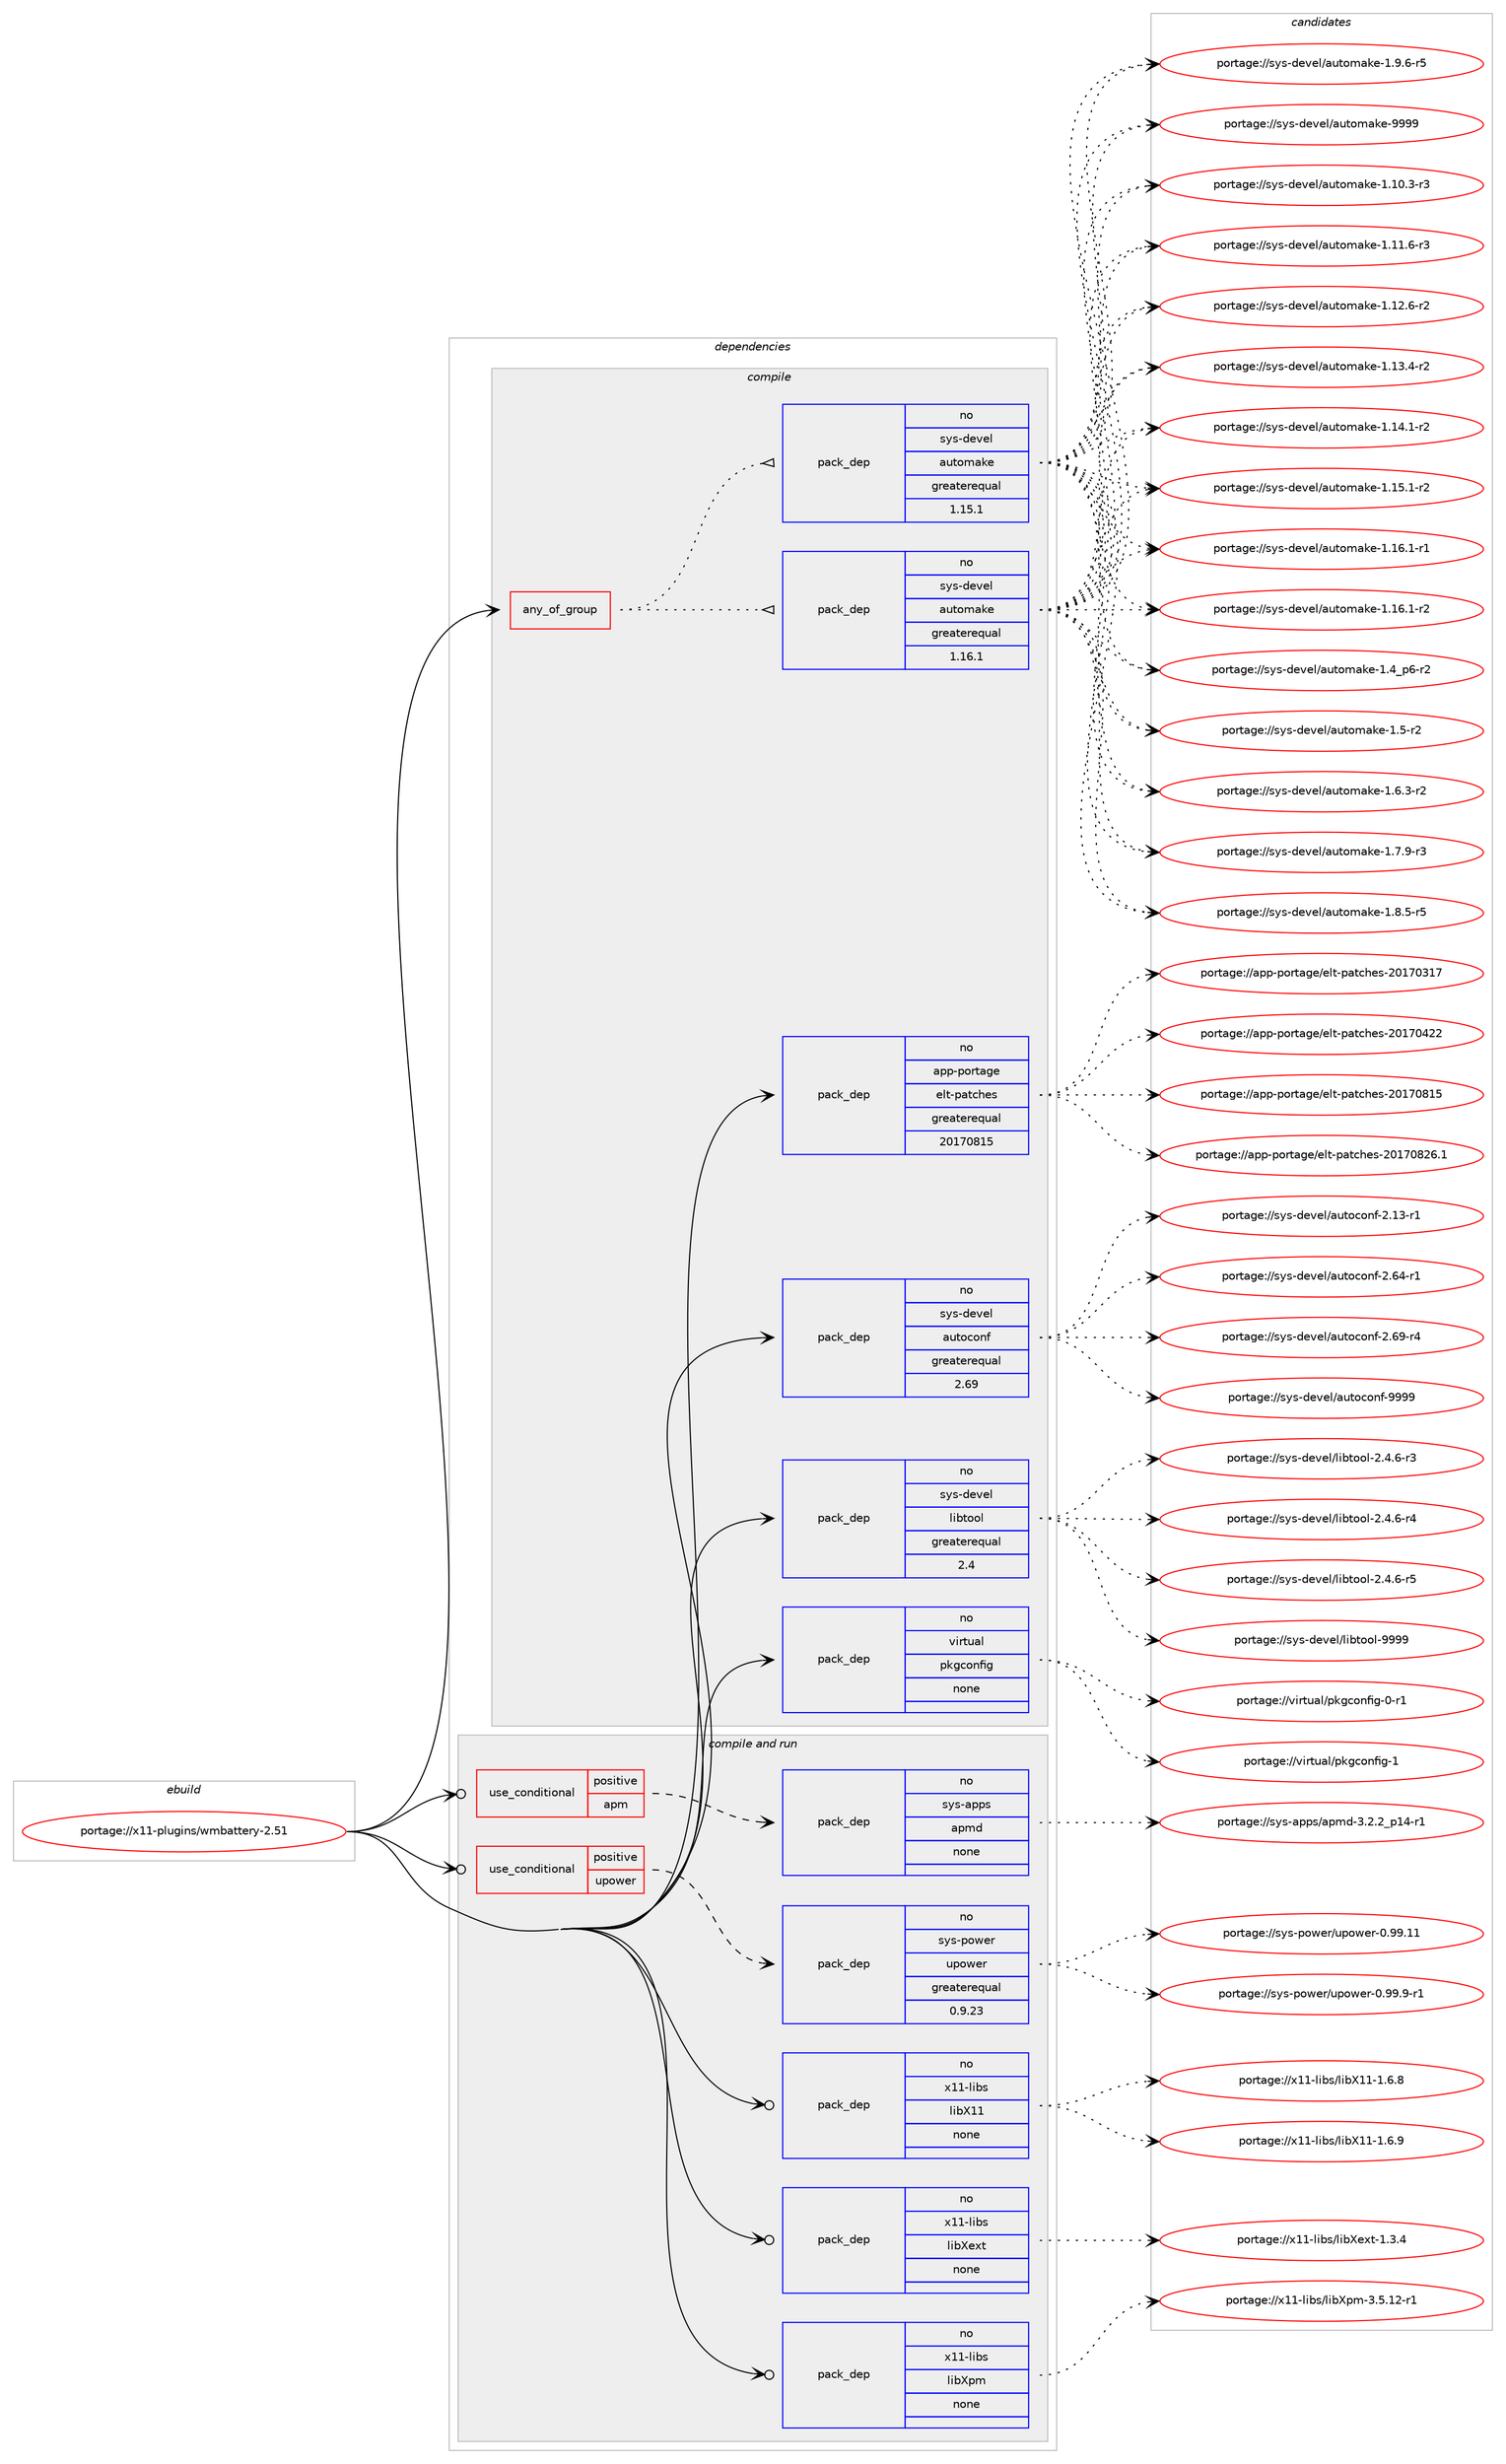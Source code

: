 digraph prolog {

# *************
# Graph options
# *************

newrank=true;
concentrate=true;
compound=true;
graph [rankdir=LR,fontname=Helvetica,fontsize=10,ranksep=1.5];#, ranksep=2.5, nodesep=0.2];
edge  [arrowhead=vee];
node  [fontname=Helvetica,fontsize=10];

# **********
# The ebuild
# **********

subgraph cluster_leftcol {
color=gray;
rank=same;
label=<<i>ebuild</i>>;
id [label="portage://x11-plugins/wmbattery-2.51", color=red, width=4, href="../x11-plugins/wmbattery-2.51.svg"];
}

# ****************
# The dependencies
# ****************

subgraph cluster_midcol {
color=gray;
label=<<i>dependencies</i>>;
subgraph cluster_compile {
fillcolor="#eeeeee";
style=filled;
label=<<i>compile</i>>;
subgraph any7948 {
dependency456606 [label=<<TABLE BORDER="0" CELLBORDER="1" CELLSPACING="0" CELLPADDING="4"><TR><TD CELLPADDING="10">any_of_group</TD></TR></TABLE>>, shape=none, color=red];subgraph pack339524 {
dependency456607 [label=<<TABLE BORDER="0" CELLBORDER="1" CELLSPACING="0" CELLPADDING="4" WIDTH="220"><TR><TD ROWSPAN="6" CELLPADDING="30">pack_dep</TD></TR><TR><TD WIDTH="110">no</TD></TR><TR><TD>sys-devel</TD></TR><TR><TD>automake</TD></TR><TR><TD>greaterequal</TD></TR><TR><TD>1.16.1</TD></TR></TABLE>>, shape=none, color=blue];
}
dependency456606:e -> dependency456607:w [weight=20,style="dotted",arrowhead="oinv"];
subgraph pack339525 {
dependency456608 [label=<<TABLE BORDER="0" CELLBORDER="1" CELLSPACING="0" CELLPADDING="4" WIDTH="220"><TR><TD ROWSPAN="6" CELLPADDING="30">pack_dep</TD></TR><TR><TD WIDTH="110">no</TD></TR><TR><TD>sys-devel</TD></TR><TR><TD>automake</TD></TR><TR><TD>greaterequal</TD></TR><TR><TD>1.15.1</TD></TR></TABLE>>, shape=none, color=blue];
}
dependency456606:e -> dependency456608:w [weight=20,style="dotted",arrowhead="oinv"];
}
id:e -> dependency456606:w [weight=20,style="solid",arrowhead="vee"];
subgraph pack339526 {
dependency456609 [label=<<TABLE BORDER="0" CELLBORDER="1" CELLSPACING="0" CELLPADDING="4" WIDTH="220"><TR><TD ROWSPAN="6" CELLPADDING="30">pack_dep</TD></TR><TR><TD WIDTH="110">no</TD></TR><TR><TD>app-portage</TD></TR><TR><TD>elt-patches</TD></TR><TR><TD>greaterequal</TD></TR><TR><TD>20170815</TD></TR></TABLE>>, shape=none, color=blue];
}
id:e -> dependency456609:w [weight=20,style="solid",arrowhead="vee"];
subgraph pack339527 {
dependency456610 [label=<<TABLE BORDER="0" CELLBORDER="1" CELLSPACING="0" CELLPADDING="4" WIDTH="220"><TR><TD ROWSPAN="6" CELLPADDING="30">pack_dep</TD></TR><TR><TD WIDTH="110">no</TD></TR><TR><TD>sys-devel</TD></TR><TR><TD>autoconf</TD></TR><TR><TD>greaterequal</TD></TR><TR><TD>2.69</TD></TR></TABLE>>, shape=none, color=blue];
}
id:e -> dependency456610:w [weight=20,style="solid",arrowhead="vee"];
subgraph pack339528 {
dependency456611 [label=<<TABLE BORDER="0" CELLBORDER="1" CELLSPACING="0" CELLPADDING="4" WIDTH="220"><TR><TD ROWSPAN="6" CELLPADDING="30">pack_dep</TD></TR><TR><TD WIDTH="110">no</TD></TR><TR><TD>sys-devel</TD></TR><TR><TD>libtool</TD></TR><TR><TD>greaterequal</TD></TR><TR><TD>2.4</TD></TR></TABLE>>, shape=none, color=blue];
}
id:e -> dependency456611:w [weight=20,style="solid",arrowhead="vee"];
subgraph pack339529 {
dependency456612 [label=<<TABLE BORDER="0" CELLBORDER="1" CELLSPACING="0" CELLPADDING="4" WIDTH="220"><TR><TD ROWSPAN="6" CELLPADDING="30">pack_dep</TD></TR><TR><TD WIDTH="110">no</TD></TR><TR><TD>virtual</TD></TR><TR><TD>pkgconfig</TD></TR><TR><TD>none</TD></TR><TR><TD></TD></TR></TABLE>>, shape=none, color=blue];
}
id:e -> dependency456612:w [weight=20,style="solid",arrowhead="vee"];
}
subgraph cluster_compileandrun {
fillcolor="#eeeeee";
style=filled;
label=<<i>compile and run</i>>;
subgraph cond108840 {
dependency456613 [label=<<TABLE BORDER="0" CELLBORDER="1" CELLSPACING="0" CELLPADDING="4"><TR><TD ROWSPAN="3" CELLPADDING="10">use_conditional</TD></TR><TR><TD>positive</TD></TR><TR><TD>apm</TD></TR></TABLE>>, shape=none, color=red];
subgraph pack339530 {
dependency456614 [label=<<TABLE BORDER="0" CELLBORDER="1" CELLSPACING="0" CELLPADDING="4" WIDTH="220"><TR><TD ROWSPAN="6" CELLPADDING="30">pack_dep</TD></TR><TR><TD WIDTH="110">no</TD></TR><TR><TD>sys-apps</TD></TR><TR><TD>apmd</TD></TR><TR><TD>none</TD></TR><TR><TD></TD></TR></TABLE>>, shape=none, color=blue];
}
dependency456613:e -> dependency456614:w [weight=20,style="dashed",arrowhead="vee"];
}
id:e -> dependency456613:w [weight=20,style="solid",arrowhead="odotvee"];
subgraph cond108841 {
dependency456615 [label=<<TABLE BORDER="0" CELLBORDER="1" CELLSPACING="0" CELLPADDING="4"><TR><TD ROWSPAN="3" CELLPADDING="10">use_conditional</TD></TR><TR><TD>positive</TD></TR><TR><TD>upower</TD></TR></TABLE>>, shape=none, color=red];
subgraph pack339531 {
dependency456616 [label=<<TABLE BORDER="0" CELLBORDER="1" CELLSPACING="0" CELLPADDING="4" WIDTH="220"><TR><TD ROWSPAN="6" CELLPADDING="30">pack_dep</TD></TR><TR><TD WIDTH="110">no</TD></TR><TR><TD>sys-power</TD></TR><TR><TD>upower</TD></TR><TR><TD>greaterequal</TD></TR><TR><TD>0.9.23</TD></TR></TABLE>>, shape=none, color=blue];
}
dependency456615:e -> dependency456616:w [weight=20,style="dashed",arrowhead="vee"];
}
id:e -> dependency456615:w [weight=20,style="solid",arrowhead="odotvee"];
subgraph pack339532 {
dependency456617 [label=<<TABLE BORDER="0" CELLBORDER="1" CELLSPACING="0" CELLPADDING="4" WIDTH="220"><TR><TD ROWSPAN="6" CELLPADDING="30">pack_dep</TD></TR><TR><TD WIDTH="110">no</TD></TR><TR><TD>x11-libs</TD></TR><TR><TD>libX11</TD></TR><TR><TD>none</TD></TR><TR><TD></TD></TR></TABLE>>, shape=none, color=blue];
}
id:e -> dependency456617:w [weight=20,style="solid",arrowhead="odotvee"];
subgraph pack339533 {
dependency456618 [label=<<TABLE BORDER="0" CELLBORDER="1" CELLSPACING="0" CELLPADDING="4" WIDTH="220"><TR><TD ROWSPAN="6" CELLPADDING="30">pack_dep</TD></TR><TR><TD WIDTH="110">no</TD></TR><TR><TD>x11-libs</TD></TR><TR><TD>libXext</TD></TR><TR><TD>none</TD></TR><TR><TD></TD></TR></TABLE>>, shape=none, color=blue];
}
id:e -> dependency456618:w [weight=20,style="solid",arrowhead="odotvee"];
subgraph pack339534 {
dependency456619 [label=<<TABLE BORDER="0" CELLBORDER="1" CELLSPACING="0" CELLPADDING="4" WIDTH="220"><TR><TD ROWSPAN="6" CELLPADDING="30">pack_dep</TD></TR><TR><TD WIDTH="110">no</TD></TR><TR><TD>x11-libs</TD></TR><TR><TD>libXpm</TD></TR><TR><TD>none</TD></TR><TR><TD></TD></TR></TABLE>>, shape=none, color=blue];
}
id:e -> dependency456619:w [weight=20,style="solid",arrowhead="odotvee"];
}
subgraph cluster_run {
fillcolor="#eeeeee";
style=filled;
label=<<i>run</i>>;
}
}

# **************
# The candidates
# **************

subgraph cluster_choices {
rank=same;
color=gray;
label=<<i>candidates</i>>;

subgraph choice339524 {
color=black;
nodesep=1;
choiceportage11512111545100101118101108479711711611110997107101454946494846514511451 [label="portage://sys-devel/automake-1.10.3-r3", color=red, width=4,href="../sys-devel/automake-1.10.3-r3.svg"];
choiceportage11512111545100101118101108479711711611110997107101454946494946544511451 [label="portage://sys-devel/automake-1.11.6-r3", color=red, width=4,href="../sys-devel/automake-1.11.6-r3.svg"];
choiceportage11512111545100101118101108479711711611110997107101454946495046544511450 [label="portage://sys-devel/automake-1.12.6-r2", color=red, width=4,href="../sys-devel/automake-1.12.6-r2.svg"];
choiceportage11512111545100101118101108479711711611110997107101454946495146524511450 [label="portage://sys-devel/automake-1.13.4-r2", color=red, width=4,href="../sys-devel/automake-1.13.4-r2.svg"];
choiceportage11512111545100101118101108479711711611110997107101454946495246494511450 [label="portage://sys-devel/automake-1.14.1-r2", color=red, width=4,href="../sys-devel/automake-1.14.1-r2.svg"];
choiceportage11512111545100101118101108479711711611110997107101454946495346494511450 [label="portage://sys-devel/automake-1.15.1-r2", color=red, width=4,href="../sys-devel/automake-1.15.1-r2.svg"];
choiceportage11512111545100101118101108479711711611110997107101454946495446494511449 [label="portage://sys-devel/automake-1.16.1-r1", color=red, width=4,href="../sys-devel/automake-1.16.1-r1.svg"];
choiceportage11512111545100101118101108479711711611110997107101454946495446494511450 [label="portage://sys-devel/automake-1.16.1-r2", color=red, width=4,href="../sys-devel/automake-1.16.1-r2.svg"];
choiceportage115121115451001011181011084797117116111109971071014549465295112544511450 [label="portage://sys-devel/automake-1.4_p6-r2", color=red, width=4,href="../sys-devel/automake-1.4_p6-r2.svg"];
choiceportage11512111545100101118101108479711711611110997107101454946534511450 [label="portage://sys-devel/automake-1.5-r2", color=red, width=4,href="../sys-devel/automake-1.5-r2.svg"];
choiceportage115121115451001011181011084797117116111109971071014549465446514511450 [label="portage://sys-devel/automake-1.6.3-r2", color=red, width=4,href="../sys-devel/automake-1.6.3-r2.svg"];
choiceportage115121115451001011181011084797117116111109971071014549465546574511451 [label="portage://sys-devel/automake-1.7.9-r3", color=red, width=4,href="../sys-devel/automake-1.7.9-r3.svg"];
choiceportage115121115451001011181011084797117116111109971071014549465646534511453 [label="portage://sys-devel/automake-1.8.5-r5", color=red, width=4,href="../sys-devel/automake-1.8.5-r5.svg"];
choiceportage115121115451001011181011084797117116111109971071014549465746544511453 [label="portage://sys-devel/automake-1.9.6-r5", color=red, width=4,href="../sys-devel/automake-1.9.6-r5.svg"];
choiceportage115121115451001011181011084797117116111109971071014557575757 [label="portage://sys-devel/automake-9999", color=red, width=4,href="../sys-devel/automake-9999.svg"];
dependency456607:e -> choiceportage11512111545100101118101108479711711611110997107101454946494846514511451:w [style=dotted,weight="100"];
dependency456607:e -> choiceportage11512111545100101118101108479711711611110997107101454946494946544511451:w [style=dotted,weight="100"];
dependency456607:e -> choiceportage11512111545100101118101108479711711611110997107101454946495046544511450:w [style=dotted,weight="100"];
dependency456607:e -> choiceportage11512111545100101118101108479711711611110997107101454946495146524511450:w [style=dotted,weight="100"];
dependency456607:e -> choiceportage11512111545100101118101108479711711611110997107101454946495246494511450:w [style=dotted,weight="100"];
dependency456607:e -> choiceportage11512111545100101118101108479711711611110997107101454946495346494511450:w [style=dotted,weight="100"];
dependency456607:e -> choiceportage11512111545100101118101108479711711611110997107101454946495446494511449:w [style=dotted,weight="100"];
dependency456607:e -> choiceportage11512111545100101118101108479711711611110997107101454946495446494511450:w [style=dotted,weight="100"];
dependency456607:e -> choiceportage115121115451001011181011084797117116111109971071014549465295112544511450:w [style=dotted,weight="100"];
dependency456607:e -> choiceportage11512111545100101118101108479711711611110997107101454946534511450:w [style=dotted,weight="100"];
dependency456607:e -> choiceportage115121115451001011181011084797117116111109971071014549465446514511450:w [style=dotted,weight="100"];
dependency456607:e -> choiceportage115121115451001011181011084797117116111109971071014549465546574511451:w [style=dotted,weight="100"];
dependency456607:e -> choiceportage115121115451001011181011084797117116111109971071014549465646534511453:w [style=dotted,weight="100"];
dependency456607:e -> choiceportage115121115451001011181011084797117116111109971071014549465746544511453:w [style=dotted,weight="100"];
dependency456607:e -> choiceportage115121115451001011181011084797117116111109971071014557575757:w [style=dotted,weight="100"];
}
subgraph choice339525 {
color=black;
nodesep=1;
choiceportage11512111545100101118101108479711711611110997107101454946494846514511451 [label="portage://sys-devel/automake-1.10.3-r3", color=red, width=4,href="../sys-devel/automake-1.10.3-r3.svg"];
choiceportage11512111545100101118101108479711711611110997107101454946494946544511451 [label="portage://sys-devel/automake-1.11.6-r3", color=red, width=4,href="../sys-devel/automake-1.11.6-r3.svg"];
choiceportage11512111545100101118101108479711711611110997107101454946495046544511450 [label="portage://sys-devel/automake-1.12.6-r2", color=red, width=4,href="../sys-devel/automake-1.12.6-r2.svg"];
choiceportage11512111545100101118101108479711711611110997107101454946495146524511450 [label="portage://sys-devel/automake-1.13.4-r2", color=red, width=4,href="../sys-devel/automake-1.13.4-r2.svg"];
choiceportage11512111545100101118101108479711711611110997107101454946495246494511450 [label="portage://sys-devel/automake-1.14.1-r2", color=red, width=4,href="../sys-devel/automake-1.14.1-r2.svg"];
choiceportage11512111545100101118101108479711711611110997107101454946495346494511450 [label="portage://sys-devel/automake-1.15.1-r2", color=red, width=4,href="../sys-devel/automake-1.15.1-r2.svg"];
choiceportage11512111545100101118101108479711711611110997107101454946495446494511449 [label="portage://sys-devel/automake-1.16.1-r1", color=red, width=4,href="../sys-devel/automake-1.16.1-r1.svg"];
choiceportage11512111545100101118101108479711711611110997107101454946495446494511450 [label="portage://sys-devel/automake-1.16.1-r2", color=red, width=4,href="../sys-devel/automake-1.16.1-r2.svg"];
choiceportage115121115451001011181011084797117116111109971071014549465295112544511450 [label="portage://sys-devel/automake-1.4_p6-r2", color=red, width=4,href="../sys-devel/automake-1.4_p6-r2.svg"];
choiceportage11512111545100101118101108479711711611110997107101454946534511450 [label="portage://sys-devel/automake-1.5-r2", color=red, width=4,href="../sys-devel/automake-1.5-r2.svg"];
choiceportage115121115451001011181011084797117116111109971071014549465446514511450 [label="portage://sys-devel/automake-1.6.3-r2", color=red, width=4,href="../sys-devel/automake-1.6.3-r2.svg"];
choiceportage115121115451001011181011084797117116111109971071014549465546574511451 [label="portage://sys-devel/automake-1.7.9-r3", color=red, width=4,href="../sys-devel/automake-1.7.9-r3.svg"];
choiceportage115121115451001011181011084797117116111109971071014549465646534511453 [label="portage://sys-devel/automake-1.8.5-r5", color=red, width=4,href="../sys-devel/automake-1.8.5-r5.svg"];
choiceportage115121115451001011181011084797117116111109971071014549465746544511453 [label="portage://sys-devel/automake-1.9.6-r5", color=red, width=4,href="../sys-devel/automake-1.9.6-r5.svg"];
choiceportage115121115451001011181011084797117116111109971071014557575757 [label="portage://sys-devel/automake-9999", color=red, width=4,href="../sys-devel/automake-9999.svg"];
dependency456608:e -> choiceportage11512111545100101118101108479711711611110997107101454946494846514511451:w [style=dotted,weight="100"];
dependency456608:e -> choiceportage11512111545100101118101108479711711611110997107101454946494946544511451:w [style=dotted,weight="100"];
dependency456608:e -> choiceportage11512111545100101118101108479711711611110997107101454946495046544511450:w [style=dotted,weight="100"];
dependency456608:e -> choiceportage11512111545100101118101108479711711611110997107101454946495146524511450:w [style=dotted,weight="100"];
dependency456608:e -> choiceportage11512111545100101118101108479711711611110997107101454946495246494511450:w [style=dotted,weight="100"];
dependency456608:e -> choiceportage11512111545100101118101108479711711611110997107101454946495346494511450:w [style=dotted,weight="100"];
dependency456608:e -> choiceportage11512111545100101118101108479711711611110997107101454946495446494511449:w [style=dotted,weight="100"];
dependency456608:e -> choiceportage11512111545100101118101108479711711611110997107101454946495446494511450:w [style=dotted,weight="100"];
dependency456608:e -> choiceportage115121115451001011181011084797117116111109971071014549465295112544511450:w [style=dotted,weight="100"];
dependency456608:e -> choiceportage11512111545100101118101108479711711611110997107101454946534511450:w [style=dotted,weight="100"];
dependency456608:e -> choiceportage115121115451001011181011084797117116111109971071014549465446514511450:w [style=dotted,weight="100"];
dependency456608:e -> choiceportage115121115451001011181011084797117116111109971071014549465546574511451:w [style=dotted,weight="100"];
dependency456608:e -> choiceportage115121115451001011181011084797117116111109971071014549465646534511453:w [style=dotted,weight="100"];
dependency456608:e -> choiceportage115121115451001011181011084797117116111109971071014549465746544511453:w [style=dotted,weight="100"];
dependency456608:e -> choiceportage115121115451001011181011084797117116111109971071014557575757:w [style=dotted,weight="100"];
}
subgraph choice339526 {
color=black;
nodesep=1;
choiceportage97112112451121111141169710310147101108116451129711699104101115455048495548514955 [label="portage://app-portage/elt-patches-20170317", color=red, width=4,href="../app-portage/elt-patches-20170317.svg"];
choiceportage97112112451121111141169710310147101108116451129711699104101115455048495548525050 [label="portage://app-portage/elt-patches-20170422", color=red, width=4,href="../app-portage/elt-patches-20170422.svg"];
choiceportage97112112451121111141169710310147101108116451129711699104101115455048495548564953 [label="portage://app-portage/elt-patches-20170815", color=red, width=4,href="../app-portage/elt-patches-20170815.svg"];
choiceportage971121124511211111411697103101471011081164511297116991041011154550484955485650544649 [label="portage://app-portage/elt-patches-20170826.1", color=red, width=4,href="../app-portage/elt-patches-20170826.1.svg"];
dependency456609:e -> choiceportage97112112451121111141169710310147101108116451129711699104101115455048495548514955:w [style=dotted,weight="100"];
dependency456609:e -> choiceportage97112112451121111141169710310147101108116451129711699104101115455048495548525050:w [style=dotted,weight="100"];
dependency456609:e -> choiceportage97112112451121111141169710310147101108116451129711699104101115455048495548564953:w [style=dotted,weight="100"];
dependency456609:e -> choiceportage971121124511211111411697103101471011081164511297116991041011154550484955485650544649:w [style=dotted,weight="100"];
}
subgraph choice339527 {
color=black;
nodesep=1;
choiceportage1151211154510010111810110847971171161119911111010245504649514511449 [label="portage://sys-devel/autoconf-2.13-r1", color=red, width=4,href="../sys-devel/autoconf-2.13-r1.svg"];
choiceportage1151211154510010111810110847971171161119911111010245504654524511449 [label="portage://sys-devel/autoconf-2.64-r1", color=red, width=4,href="../sys-devel/autoconf-2.64-r1.svg"];
choiceportage1151211154510010111810110847971171161119911111010245504654574511452 [label="portage://sys-devel/autoconf-2.69-r4", color=red, width=4,href="../sys-devel/autoconf-2.69-r4.svg"];
choiceportage115121115451001011181011084797117116111991111101024557575757 [label="portage://sys-devel/autoconf-9999", color=red, width=4,href="../sys-devel/autoconf-9999.svg"];
dependency456610:e -> choiceportage1151211154510010111810110847971171161119911111010245504649514511449:w [style=dotted,weight="100"];
dependency456610:e -> choiceportage1151211154510010111810110847971171161119911111010245504654524511449:w [style=dotted,weight="100"];
dependency456610:e -> choiceportage1151211154510010111810110847971171161119911111010245504654574511452:w [style=dotted,weight="100"];
dependency456610:e -> choiceportage115121115451001011181011084797117116111991111101024557575757:w [style=dotted,weight="100"];
}
subgraph choice339528 {
color=black;
nodesep=1;
choiceportage1151211154510010111810110847108105981161111111084550465246544511451 [label="portage://sys-devel/libtool-2.4.6-r3", color=red, width=4,href="../sys-devel/libtool-2.4.6-r3.svg"];
choiceportage1151211154510010111810110847108105981161111111084550465246544511452 [label="portage://sys-devel/libtool-2.4.6-r4", color=red, width=4,href="../sys-devel/libtool-2.4.6-r4.svg"];
choiceportage1151211154510010111810110847108105981161111111084550465246544511453 [label="portage://sys-devel/libtool-2.4.6-r5", color=red, width=4,href="../sys-devel/libtool-2.4.6-r5.svg"];
choiceportage1151211154510010111810110847108105981161111111084557575757 [label="portage://sys-devel/libtool-9999", color=red, width=4,href="../sys-devel/libtool-9999.svg"];
dependency456611:e -> choiceportage1151211154510010111810110847108105981161111111084550465246544511451:w [style=dotted,weight="100"];
dependency456611:e -> choiceportage1151211154510010111810110847108105981161111111084550465246544511452:w [style=dotted,weight="100"];
dependency456611:e -> choiceportage1151211154510010111810110847108105981161111111084550465246544511453:w [style=dotted,weight="100"];
dependency456611:e -> choiceportage1151211154510010111810110847108105981161111111084557575757:w [style=dotted,weight="100"];
}
subgraph choice339529 {
color=black;
nodesep=1;
choiceportage11810511411611797108471121071039911111010210510345484511449 [label="portage://virtual/pkgconfig-0-r1", color=red, width=4,href="../virtual/pkgconfig-0-r1.svg"];
choiceportage1181051141161179710847112107103991111101021051034549 [label="portage://virtual/pkgconfig-1", color=red, width=4,href="../virtual/pkgconfig-1.svg"];
dependency456612:e -> choiceportage11810511411611797108471121071039911111010210510345484511449:w [style=dotted,weight="100"];
dependency456612:e -> choiceportage1181051141161179710847112107103991111101021051034549:w [style=dotted,weight="100"];
}
subgraph choice339530 {
color=black;
nodesep=1;
choiceportage115121115459711211211547971121091004551465046509511249524511449 [label="portage://sys-apps/apmd-3.2.2_p14-r1", color=red, width=4,href="../sys-apps/apmd-3.2.2_p14-r1.svg"];
dependency456614:e -> choiceportage115121115459711211211547971121091004551465046509511249524511449:w [style=dotted,weight="100"];
}
subgraph choice339531 {
color=black;
nodesep=1;
choiceportage11512111545112111119101114471171121111191011144548465757464949 [label="portage://sys-power/upower-0.99.11", color=red, width=4,href="../sys-power/upower-0.99.11.svg"];
choiceportage1151211154511211111910111447117112111119101114454846575746574511449 [label="portage://sys-power/upower-0.99.9-r1", color=red, width=4,href="../sys-power/upower-0.99.9-r1.svg"];
dependency456616:e -> choiceportage11512111545112111119101114471171121111191011144548465757464949:w [style=dotted,weight="100"];
dependency456616:e -> choiceportage1151211154511211111910111447117112111119101114454846575746574511449:w [style=dotted,weight="100"];
}
subgraph choice339532 {
color=black;
nodesep=1;
choiceportage120494945108105981154710810598884949454946544656 [label="portage://x11-libs/libX11-1.6.8", color=red, width=4,href="../x11-libs/libX11-1.6.8.svg"];
choiceportage120494945108105981154710810598884949454946544657 [label="portage://x11-libs/libX11-1.6.9", color=red, width=4,href="../x11-libs/libX11-1.6.9.svg"];
dependency456617:e -> choiceportage120494945108105981154710810598884949454946544656:w [style=dotted,weight="100"];
dependency456617:e -> choiceportage120494945108105981154710810598884949454946544657:w [style=dotted,weight="100"];
}
subgraph choice339533 {
color=black;
nodesep=1;
choiceportage12049494510810598115471081059888101120116454946514652 [label="portage://x11-libs/libXext-1.3.4", color=red, width=4,href="../x11-libs/libXext-1.3.4.svg"];
dependency456618:e -> choiceportage12049494510810598115471081059888101120116454946514652:w [style=dotted,weight="100"];
}
subgraph choice339534 {
color=black;
nodesep=1;
choiceportage12049494510810598115471081059888112109455146534649504511449 [label="portage://x11-libs/libXpm-3.5.12-r1", color=red, width=4,href="../x11-libs/libXpm-3.5.12-r1.svg"];
dependency456619:e -> choiceportage12049494510810598115471081059888112109455146534649504511449:w [style=dotted,weight="100"];
}
}

}
